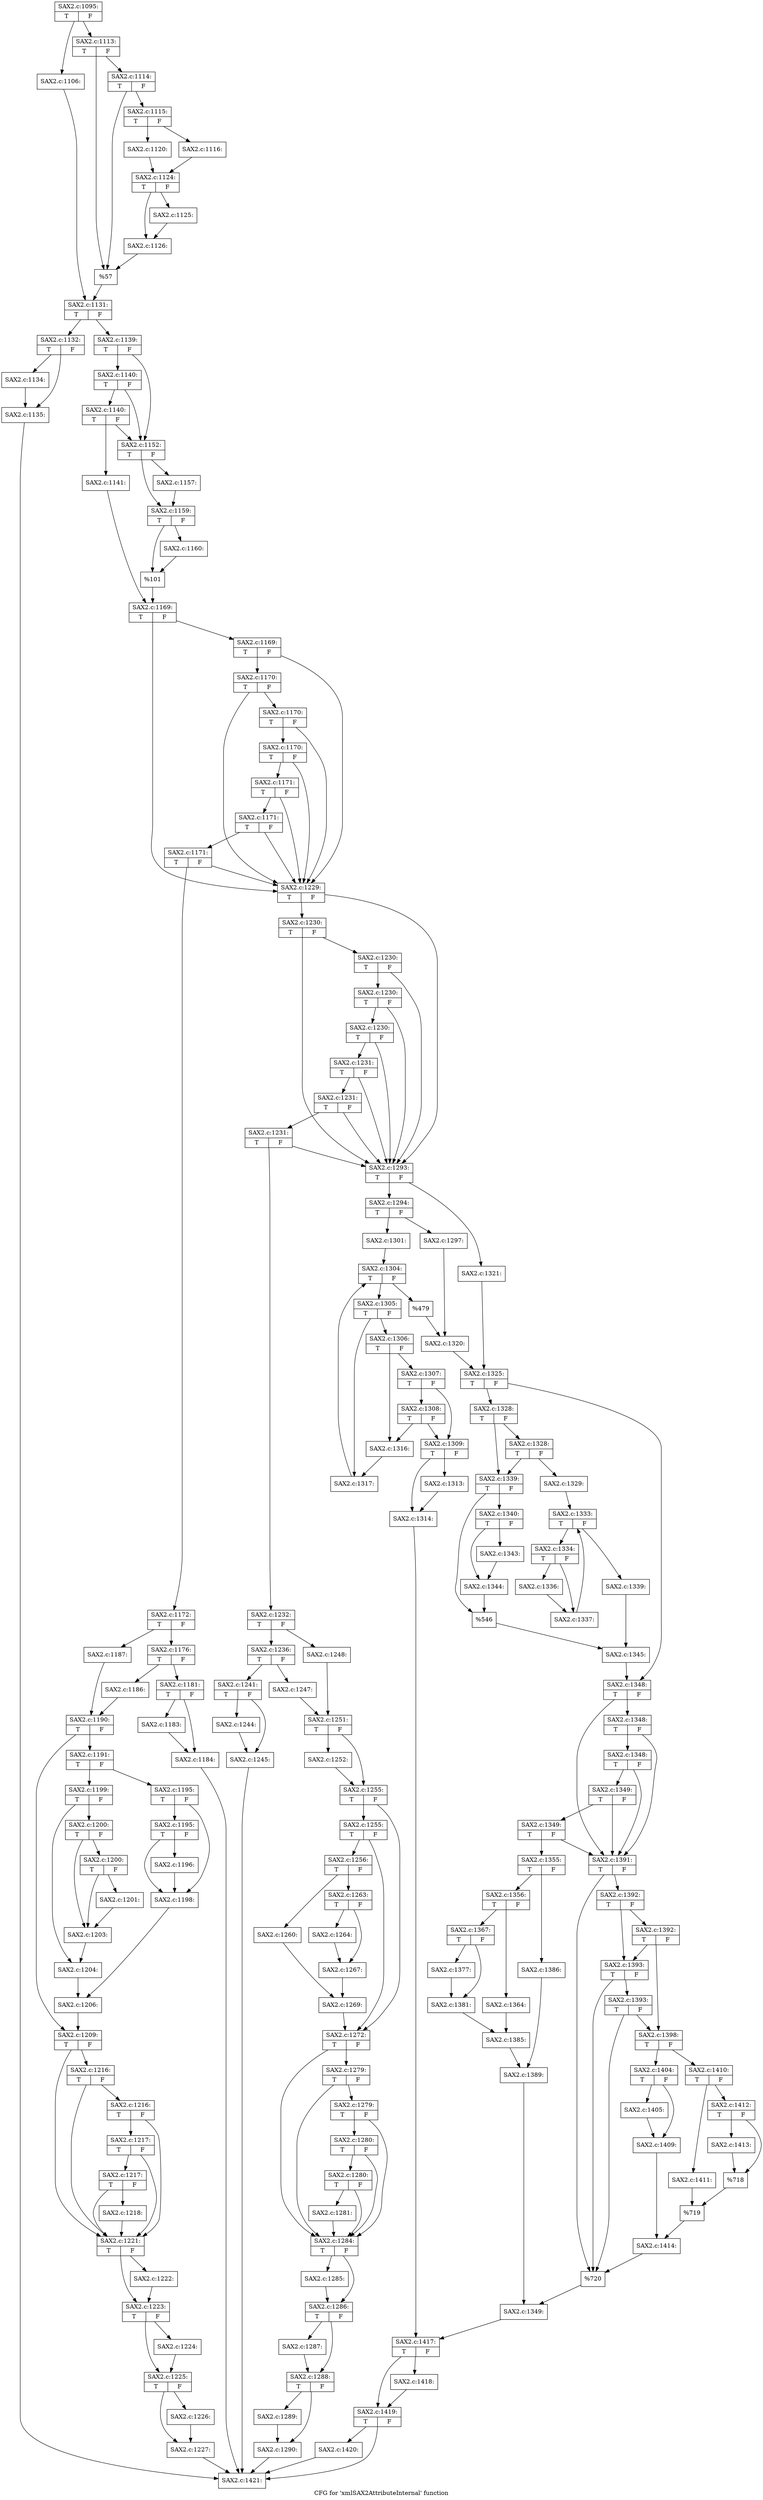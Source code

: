 digraph "CFG for 'xmlSAX2AttributeInternal' function" {
	label="CFG for 'xmlSAX2AttributeInternal' function";

	Node0x42d9e60 [shape=record,label="{SAX2.c:1095:|{<s0>T|<s1>F}}"];
	Node0x42d9e60 -> Node0x42f0bc0;
	Node0x42d9e60 -> Node0x42f0c60;
	Node0x42f0bc0 [shape=record,label="{SAX2.c:1106:}"];
	Node0x42f0bc0 -> Node0x42f0c10;
	Node0x42f0c60 [shape=record,label="{SAX2.c:1113:|{<s0>T|<s1>F}}"];
	Node0x42f0c60 -> Node0x42f1a00;
	Node0x42f0c60 -> Node0x42f19b0;
	Node0x42f1a00 [shape=record,label="{SAX2.c:1114:|{<s0>T|<s1>F}}"];
	Node0x42f1a00 -> Node0x42f1960;
	Node0x42f1a00 -> Node0x42f19b0;
	Node0x42f1960 [shape=record,label="{SAX2.c:1115:|{<s0>T|<s1>F}}"];
	Node0x42f1960 -> Node0x42f2170;
	Node0x42f1960 -> Node0x42f2210;
	Node0x42f2170 [shape=record,label="{SAX2.c:1116:}"];
	Node0x42f2170 -> Node0x42f21c0;
	Node0x42f2210 [shape=record,label="{SAX2.c:1120:}"];
	Node0x42f2210 -> Node0x42f21c0;
	Node0x42f21c0 [shape=record,label="{SAX2.c:1124:|{<s0>T|<s1>F}}"];
	Node0x42f21c0 -> Node0x42f3620;
	Node0x42f21c0 -> Node0x42f3670;
	Node0x42f3620 [shape=record,label="{SAX2.c:1125:}"];
	Node0x42f3620 -> Node0x42f3670;
	Node0x42f3670 [shape=record,label="{SAX2.c:1126:}"];
	Node0x42f3670 -> Node0x42f19b0;
	Node0x42f19b0 [shape=record,label="{%57}"];
	Node0x42f19b0 -> Node0x42f0c10;
	Node0x42f0c10 [shape=record,label="{SAX2.c:1131:|{<s0>T|<s1>F}}"];
	Node0x42f0c10 -> Node0x42f4260;
	Node0x42f0c10 -> Node0x42f42b0;
	Node0x42f4260 [shape=record,label="{SAX2.c:1132:|{<s0>T|<s1>F}}"];
	Node0x42f4260 -> Node0x42f4720;
	Node0x42f4260 -> Node0x42f4770;
	Node0x42f4720 [shape=record,label="{SAX2.c:1134:}"];
	Node0x42f4720 -> Node0x42f4770;
	Node0x42f4770 [shape=record,label="{SAX2.c:1135:}"];
	Node0x42f4770 -> Node0x4338d70;
	Node0x42f42b0 [shape=record,label="{SAX2.c:1139:|{<s0>T|<s1>F}}"];
	Node0x42f42b0 -> Node0x42f4ef0;
	Node0x42f42b0 -> Node0x42f4e20;
	Node0x42f4ef0 [shape=record,label="{SAX2.c:1140:|{<s0>T|<s1>F}}"];
	Node0x42f4ef0 -> Node0x42f4e70;
	Node0x42f4ef0 -> Node0x42f4e20;
	Node0x42f4e70 [shape=record,label="{SAX2.c:1140:|{<s0>T|<s1>F}}"];
	Node0x42f4e70 -> Node0x42f4d80;
	Node0x42f4e70 -> Node0x42f4e20;
	Node0x42f4d80 [shape=record,label="{SAX2.c:1141:}"];
	Node0x42f4d80 -> Node0x42f4dd0;
	Node0x42f4e20 [shape=record,label="{SAX2.c:1152:|{<s0>T|<s1>F}}"];
	Node0x42f4e20 -> Node0x41c76c0;
	Node0x42f4e20 -> Node0x41c79f0;
	Node0x41c76c0 [shape=record,label="{SAX2.c:1157:}"];
	Node0x41c76c0 -> Node0x41c79f0;
	Node0x41c79f0 [shape=record,label="{SAX2.c:1159:|{<s0>T|<s1>F}}"];
	Node0x41c79f0 -> Node0x42f8170;
	Node0x41c79f0 -> Node0x42f81c0;
	Node0x42f8170 [shape=record,label="{SAX2.c:1160:}"];
	Node0x42f8170 -> Node0x42f81c0;
	Node0x42f81c0 [shape=record,label="{%101}"];
	Node0x42f81c0 -> Node0x42f4dd0;
	Node0x42f4dd0 [shape=record,label="{SAX2.c:1169:|{<s0>T|<s1>F}}"];
	Node0x42f4dd0 -> Node0x42f87e0;
	Node0x42f4dd0 -> Node0x42f8b30;
	Node0x42f8b30 [shape=record,label="{SAX2.c:1169:|{<s0>T|<s1>F}}"];
	Node0x42f8b30 -> Node0x42f8ab0;
	Node0x42f8b30 -> Node0x42f87e0;
	Node0x42f8ab0 [shape=record,label="{SAX2.c:1170:|{<s0>T|<s1>F}}"];
	Node0x42f8ab0 -> Node0x42f8a30;
	Node0x42f8ab0 -> Node0x42f87e0;
	Node0x42f8a30 [shape=record,label="{SAX2.c:1170:|{<s0>T|<s1>F}}"];
	Node0x42f8a30 -> Node0x42f89b0;
	Node0x42f8a30 -> Node0x42f87e0;
	Node0x42f89b0 [shape=record,label="{SAX2.c:1170:|{<s0>T|<s1>F}}"];
	Node0x42f89b0 -> Node0x42f8930;
	Node0x42f89b0 -> Node0x42f87e0;
	Node0x42f8930 [shape=record,label="{SAX2.c:1171:|{<s0>T|<s1>F}}"];
	Node0x42f8930 -> Node0x42f88b0;
	Node0x42f8930 -> Node0x42f87e0;
	Node0x42f88b0 [shape=record,label="{SAX2.c:1171:|{<s0>T|<s1>F}}"];
	Node0x42f88b0 -> Node0x42f8830;
	Node0x42f88b0 -> Node0x42f87e0;
	Node0x42f8830 [shape=record,label="{SAX2.c:1171:|{<s0>T|<s1>F}}"];
	Node0x42f8830 -> Node0x42f8790;
	Node0x42f8830 -> Node0x42f87e0;
	Node0x42f8790 [shape=record,label="{SAX2.c:1172:|{<s0>T|<s1>F}}"];
	Node0x42f8790 -> Node0x4241ff0;
	Node0x42f8790 -> Node0x4241f50;
	Node0x4241f50 [shape=record,label="{SAX2.c:1176:|{<s0>T|<s1>F}}"];
	Node0x4241f50 -> Node0x4242e80;
	Node0x4241f50 -> Node0x4243230;
	Node0x4242e80 [shape=record,label="{SAX2.c:1181:|{<s0>T|<s1>F}}"];
	Node0x4242e80 -> Node0x42439f0;
	Node0x4242e80 -> Node0x4243a40;
	Node0x42439f0 [shape=record,label="{SAX2.c:1183:}"];
	Node0x42439f0 -> Node0x4243a40;
	Node0x4243a40 [shape=record,label="{SAX2.c:1184:}"];
	Node0x4243a40 -> Node0x4338d70;
	Node0x4243230 [shape=record,label="{SAX2.c:1186:}"];
	Node0x4243230 -> Node0x4241fa0;
	Node0x4241ff0 [shape=record,label="{SAX2.c:1187:}"];
	Node0x4241ff0 -> Node0x4241fa0;
	Node0x4241fa0 [shape=record,label="{SAX2.c:1190:|{<s0>T|<s1>F}}"];
	Node0x4241fa0 -> Node0x42443d0;
	Node0x4241fa0 -> Node0x4244420;
	Node0x42443d0 [shape=record,label="{SAX2.c:1191:|{<s0>T|<s1>F}}"];
	Node0x42443d0 -> Node0x41859c0;
	Node0x42443d0 -> Node0x4185d40;
	Node0x41859c0 [shape=record,label="{SAX2.c:1195:|{<s0>T|<s1>F}}"];
	Node0x41859c0 -> Node0x42472c0;
	Node0x41859c0 -> Node0x4247270;
	Node0x42472c0 [shape=record,label="{SAX2.c:1195:|{<s0>T|<s1>F}}"];
	Node0x42472c0 -> Node0x4247220;
	Node0x42472c0 -> Node0x4247270;
	Node0x4247220 [shape=record,label="{SAX2.c:1196:}"];
	Node0x4247220 -> Node0x4247270;
	Node0x4247270 [shape=record,label="{SAX2.c:1198:}"];
	Node0x4247270 -> Node0x4185cf0;
	Node0x4185d40 [shape=record,label="{SAX2.c:1199:|{<s0>T|<s1>F}}"];
	Node0x4185d40 -> Node0x42482e0;
	Node0x4185d40 -> Node0x4248330;
	Node0x42482e0 [shape=record,label="{SAX2.c:1200:|{<s0>T|<s1>F}}"];
	Node0x42482e0 -> Node0x4248840;
	Node0x42482e0 -> Node0x42487f0;
	Node0x4248840 [shape=record,label="{SAX2.c:1200:|{<s0>T|<s1>F}}"];
	Node0x4248840 -> Node0x42487a0;
	Node0x4248840 -> Node0x42487f0;
	Node0x42487a0 [shape=record,label="{SAX2.c:1201:}"];
	Node0x42487a0 -> Node0x42487f0;
	Node0x42487f0 [shape=record,label="{SAX2.c:1203:}"];
	Node0x42487f0 -> Node0x4248330;
	Node0x4248330 [shape=record,label="{SAX2.c:1204:}"];
	Node0x4248330 -> Node0x4185cf0;
	Node0x4185cf0 [shape=record,label="{SAX2.c:1206:}"];
	Node0x4185cf0 -> Node0x4244420;
	Node0x4244420 [shape=record,label="{SAX2.c:1209:|{<s0>T|<s1>F}}"];
	Node0x4244420 -> Node0x424a6e0;
	Node0x4244420 -> Node0x424a1b0;
	Node0x424a6e0 [shape=record,label="{SAX2.c:1216:|{<s0>T|<s1>F}}"];
	Node0x424a6e0 -> Node0x424a660;
	Node0x424a6e0 -> Node0x424a1b0;
	Node0x424a660 [shape=record,label="{SAX2.c:1216:|{<s0>T|<s1>F}}"];
	Node0x424a660 -> Node0x424a610;
	Node0x424a660 -> Node0x424a1b0;
	Node0x424a610 [shape=record,label="{SAX2.c:1217:|{<s0>T|<s1>F}}"];
	Node0x424a610 -> Node0x424a5c0;
	Node0x424a610 -> Node0x424a1b0;
	Node0x424a5c0 [shape=record,label="{SAX2.c:1217:|{<s0>T|<s1>F}}"];
	Node0x424a5c0 -> Node0x4249e80;
	Node0x424a5c0 -> Node0x424a1b0;
	Node0x4249e80 [shape=record,label="{SAX2.c:1218:}"];
	Node0x4249e80 -> Node0x424a1b0;
	Node0x424a1b0 [shape=record,label="{SAX2.c:1221:|{<s0>T|<s1>F}}"];
	Node0x424a1b0 -> Node0x41858d0;
	Node0x424a1b0 -> Node0x4185920;
	Node0x41858d0 [shape=record,label="{SAX2.c:1222:}"];
	Node0x41858d0 -> Node0x4185920;
	Node0x4185920 [shape=record,label="{SAX2.c:1223:|{<s0>T|<s1>F}}"];
	Node0x4185920 -> Node0x41a3040;
	Node0x4185920 -> Node0x41a3090;
	Node0x41a3040 [shape=record,label="{SAX2.c:1224:}"];
	Node0x41a3040 -> Node0x41a3090;
	Node0x41a3090 [shape=record,label="{SAX2.c:1225:|{<s0>T|<s1>F}}"];
	Node0x41a3090 -> Node0x41a3580;
	Node0x41a3090 -> Node0x41a35d0;
	Node0x41a3580 [shape=record,label="{SAX2.c:1226:}"];
	Node0x41a3580 -> Node0x41a35d0;
	Node0x41a35d0 [shape=record,label="{SAX2.c:1227:}"];
	Node0x41a35d0 -> Node0x4338d70;
	Node0x42f87e0 [shape=record,label="{SAX2.c:1229:|{<s0>T|<s1>F}}"];
	Node0x42f87e0 -> Node0x41a3cc0;
	Node0x42f87e0 -> Node0x424e330;
	Node0x424e330 [shape=record,label="{SAX2.c:1230:|{<s0>T|<s1>F}}"];
	Node0x424e330 -> Node0x424e2b0;
	Node0x424e330 -> Node0x41a3cc0;
	Node0x424e2b0 [shape=record,label="{SAX2.c:1230:|{<s0>T|<s1>F}}"];
	Node0x424e2b0 -> Node0x424e230;
	Node0x424e2b0 -> Node0x41a3cc0;
	Node0x424e230 [shape=record,label="{SAX2.c:1230:|{<s0>T|<s1>F}}"];
	Node0x424e230 -> Node0x424e1b0;
	Node0x424e230 -> Node0x41a3cc0;
	Node0x424e1b0 [shape=record,label="{SAX2.c:1230:|{<s0>T|<s1>F}}"];
	Node0x424e1b0 -> Node0x41a3e10;
	Node0x424e1b0 -> Node0x41a3cc0;
	Node0x41a3e10 [shape=record,label="{SAX2.c:1231:|{<s0>T|<s1>F}}"];
	Node0x41a3e10 -> Node0x41a3d90;
	Node0x41a3e10 -> Node0x41a3cc0;
	Node0x41a3d90 [shape=record,label="{SAX2.c:1231:|{<s0>T|<s1>F}}"];
	Node0x41a3d90 -> Node0x41a3d10;
	Node0x41a3d90 -> Node0x41a3cc0;
	Node0x41a3d10 [shape=record,label="{SAX2.c:1231:|{<s0>T|<s1>F}}"];
	Node0x41a3d10 -> Node0x41a3c70;
	Node0x41a3d10 -> Node0x41a3cc0;
	Node0x41a3c70 [shape=record,label="{SAX2.c:1232:|{<s0>T|<s1>F}}"];
	Node0x41a3c70 -> Node0x42504b0;
	Node0x41a3c70 -> Node0x4250410;
	Node0x4250410 [shape=record,label="{SAX2.c:1236:|{<s0>T|<s1>F}}"];
	Node0x4250410 -> Node0x4251250;
	Node0x4250410 -> Node0x42512a0;
	Node0x4251250 [shape=record,label="{SAX2.c:1241:|{<s0>T|<s1>F}}"];
	Node0x4251250 -> Node0x431a3a0;
	Node0x4251250 -> Node0x431a3f0;
	Node0x431a3a0 [shape=record,label="{SAX2.c:1244:}"];
	Node0x431a3a0 -> Node0x431a3f0;
	Node0x431a3f0 [shape=record,label="{SAX2.c:1245:}"];
	Node0x431a3f0 -> Node0x4338d70;
	Node0x42512a0 [shape=record,label="{SAX2.c:1247:}"];
	Node0x42512a0 -> Node0x4250460;
	Node0x42504b0 [shape=record,label="{SAX2.c:1248:}"];
	Node0x42504b0 -> Node0x4250460;
	Node0x4250460 [shape=record,label="{SAX2.c:1251:|{<s0>T|<s1>F}}"];
	Node0x4250460 -> Node0x431ae00;
	Node0x4250460 -> Node0x431ae50;
	Node0x431ae00 [shape=record,label="{SAX2.c:1252:}"];
	Node0x431ae00 -> Node0x431ae50;
	Node0x431ae50 [shape=record,label="{SAX2.c:1255:|{<s0>T|<s1>F}}"];
	Node0x431ae50 -> Node0x431b950;
	Node0x431ae50 -> Node0x431b900;
	Node0x431b950 [shape=record,label="{SAX2.c:1255:|{<s0>T|<s1>F}}"];
	Node0x431b950 -> Node0x431b8b0;
	Node0x431b950 -> Node0x431b900;
	Node0x431b8b0 [shape=record,label="{SAX2.c:1256:|{<s0>T|<s1>F}}"];
	Node0x431b8b0 -> Node0x431c6c0;
	Node0x431b8b0 -> Node0x431c760;
	Node0x431c6c0 [shape=record,label="{SAX2.c:1260:}"];
	Node0x431c6c0 -> Node0x431c710;
	Node0x431c760 [shape=record,label="{SAX2.c:1263:|{<s0>T|<s1>F}}"];
	Node0x431c760 -> Node0x431d0e0;
	Node0x431c760 -> Node0x431d130;
	Node0x431d0e0 [shape=record,label="{SAX2.c:1264:}"];
	Node0x431d0e0 -> Node0x431d130;
	Node0x431d130 [shape=record,label="{SAX2.c:1267:}"];
	Node0x431d130 -> Node0x431c710;
	Node0x431c710 [shape=record,label="{SAX2.c:1269:}"];
	Node0x431c710 -> Node0x431b900;
	Node0x431b900 [shape=record,label="{SAX2.c:1272:|{<s0>T|<s1>F}}"];
	Node0x431b900 -> Node0x431e780;
	Node0x431b900 -> Node0x431e5b0;
	Node0x431e780 [shape=record,label="{SAX2.c:1279:|{<s0>T|<s1>F}}"];
	Node0x431e780 -> Node0x431e700;
	Node0x431e780 -> Node0x431e5b0;
	Node0x431e700 [shape=record,label="{SAX2.c:1279:|{<s0>T|<s1>F}}"];
	Node0x431e700 -> Node0x431e680;
	Node0x431e700 -> Node0x431e5b0;
	Node0x431e680 [shape=record,label="{SAX2.c:1280:|{<s0>T|<s1>F}}"];
	Node0x431e680 -> Node0x431e600;
	Node0x431e680 -> Node0x431e5b0;
	Node0x431e600 [shape=record,label="{SAX2.c:1280:|{<s0>T|<s1>F}}"];
	Node0x431e600 -> Node0x431e560;
	Node0x431e600 -> Node0x431e5b0;
	Node0x431e560 [shape=record,label="{SAX2.c:1281:}"];
	Node0x431e560 -> Node0x431e5b0;
	Node0x431e5b0 [shape=record,label="{SAX2.c:1284:|{<s0>T|<s1>F}}"];
	Node0x431e5b0 -> Node0x4320280;
	Node0x431e5b0 -> Node0x43202d0;
	Node0x4320280 [shape=record,label="{SAX2.c:1285:}"];
	Node0x4320280 -> Node0x43202d0;
	Node0x43202d0 [shape=record,label="{SAX2.c:1286:|{<s0>T|<s1>F}}"];
	Node0x43202d0 -> Node0x4320800;
	Node0x43202d0 -> Node0x4320850;
	Node0x4320800 [shape=record,label="{SAX2.c:1287:}"];
	Node0x4320800 -> Node0x4320850;
	Node0x4320850 [shape=record,label="{SAX2.c:1288:|{<s0>T|<s1>F}}"];
	Node0x4320850 -> Node0x4320d80;
	Node0x4320850 -> Node0x4320dd0;
	Node0x4320d80 [shape=record,label="{SAX2.c:1289:}"];
	Node0x4320d80 -> Node0x4320dd0;
	Node0x4320dd0 [shape=record,label="{SAX2.c:1290:}"];
	Node0x4320dd0 -> Node0x4338d70;
	Node0x41a3cc0 [shape=record,label="{SAX2.c:1293:|{<s0>T|<s1>F}}"];
	Node0x41a3cc0 -> Node0x43214b0;
	Node0x41a3cc0 -> Node0x4321550;
	Node0x43214b0 [shape=record,label="{SAX2.c:1294:|{<s0>T|<s1>F}}"];
	Node0x43214b0 -> Node0x4321e90;
	Node0x43214b0 -> Node0x4321f30;
	Node0x4321e90 [shape=record,label="{SAX2.c:1297:}"];
	Node0x4321e90 -> Node0x4321ee0;
	Node0x4321f30 [shape=record,label="{SAX2.c:1301:}"];
	Node0x4321f30 -> Node0x4322eb0;
	Node0x4322eb0 [shape=record,label="{SAX2.c:1304:|{<s0>T|<s1>F}}"];
	Node0x4322eb0 -> Node0x43232a0;
	Node0x4322eb0 -> Node0x43230d0;
	Node0x43232a0 [shape=record,label="{SAX2.c:1305:|{<s0>T|<s1>F}}"];
	Node0x43232a0 -> Node0x4323460;
	Node0x43232a0 -> Node0x43234b0;
	Node0x4323460 [shape=record,label="{SAX2.c:1306:|{<s0>T|<s1>F}}"];
	Node0x4323460 -> Node0x4323960;
	Node0x4323460 -> Node0x4323910;
	Node0x4323960 [shape=record,label="{SAX2.c:1307:|{<s0>T|<s1>F}}"];
	Node0x4323960 -> Node0x43238c0;
	Node0x4323960 -> Node0x4323db0;
	Node0x4323db0 [shape=record,label="{SAX2.c:1308:|{<s0>T|<s1>F}}"];
	Node0x4323db0 -> Node0x43238c0;
	Node0x4323db0 -> Node0x4323910;
	Node0x43238c0 [shape=record,label="{SAX2.c:1309:|{<s0>T|<s1>F}}"];
	Node0x43238c0 -> Node0x43251c0;
	Node0x43238c0 -> Node0x4325210;
	Node0x43251c0 [shape=record,label="{SAX2.c:1313:}"];
	Node0x43251c0 -> Node0x4325210;
	Node0x4325210 [shape=record,label="{SAX2.c:1314:}"];
	Node0x4325210 -> Node0x43260a0;
	Node0x4323910 [shape=record,label="{SAX2.c:1316:}"];
	Node0x4323910 -> Node0x43234b0;
	Node0x43234b0 [shape=record,label="{SAX2.c:1317:}"];
	Node0x43234b0 -> Node0x4322eb0;
	Node0x43230d0 [shape=record,label="{%479}"];
	Node0x43230d0 -> Node0x4321ee0;
	Node0x4321ee0 [shape=record,label="{SAX2.c:1320:}"];
	Node0x4321ee0 -> Node0x4321500;
	Node0x4321550 [shape=record,label="{SAX2.c:1321:}"];
	Node0x4321550 -> Node0x4321500;
	Node0x4321500 [shape=record,label="{SAX2.c:1325:|{<s0>T|<s1>F}}"];
	Node0x4321500 -> Node0x43273c0;
	Node0x4321500 -> Node0x4327950;
	Node0x43273c0 [shape=record,label="{SAX2.c:1328:|{<s0>T|<s1>F}}"];
	Node0x43273c0 -> Node0x4327c60;
	Node0x43273c0 -> Node0x4327c10;
	Node0x4327c60 [shape=record,label="{SAX2.c:1328:|{<s0>T|<s1>F}}"];
	Node0x4327c60 -> Node0x4327c10;
	Node0x4327c60 -> Node0x4327b70;
	Node0x4327b70 [shape=record,label="{SAX2.c:1329:}"];
	Node0x4327b70 -> Node0x4328880;
	Node0x4328880 [shape=record,label="{SAX2.c:1333:|{<s0>T|<s1>F}}"];
	Node0x4328880 -> Node0x43292d0;
	Node0x4328880 -> Node0x43291c0;
	Node0x43292d0 [shape=record,label="{SAX2.c:1334:|{<s0>T|<s1>F}}"];
	Node0x43292d0 -> Node0x4329570;
	Node0x43292d0 -> Node0x43295c0;
	Node0x4329570 [shape=record,label="{SAX2.c:1336:}"];
	Node0x4329570 -> Node0x43295c0;
	Node0x43295c0 [shape=record,label="{SAX2.c:1337:}"];
	Node0x43295c0 -> Node0x4328880;
	Node0x43291c0 [shape=record,label="{SAX2.c:1339:}"];
	Node0x43291c0 -> Node0x4327bc0;
	Node0x4327c10 [shape=record,label="{SAX2.c:1339:|{<s0>T|<s1>F}}"];
	Node0x4327c10 -> Node0x432a0c0;
	Node0x4327c10 -> Node0x432a110;
	Node0x432a0c0 [shape=record,label="{SAX2.c:1340:|{<s0>T|<s1>F}}"];
	Node0x432a0c0 -> Node0x432a850;
	Node0x432a0c0 -> Node0x432b0d0;
	Node0x432a850 [shape=record,label="{SAX2.c:1343:}"];
	Node0x432a850 -> Node0x432b0d0;
	Node0x432b0d0 [shape=record,label="{SAX2.c:1344:}"];
	Node0x432b0d0 -> Node0x432a110;
	Node0x432a110 [shape=record,label="{%546}"];
	Node0x432a110 -> Node0x4327bc0;
	Node0x4327bc0 [shape=record,label="{SAX2.c:1345:}"];
	Node0x4327bc0 -> Node0x4327950;
	Node0x4327950 [shape=record,label="{SAX2.c:1348:|{<s0>T|<s1>F}}"];
	Node0x4327950 -> Node0x432bb90;
	Node0x4327950 -> Node0x432bd60;
	Node0x432bd60 [shape=record,label="{SAX2.c:1348:|{<s0>T|<s1>F}}"];
	Node0x432bd60 -> Node0x432bce0;
	Node0x432bd60 -> Node0x432bb90;
	Node0x432bce0 [shape=record,label="{SAX2.c:1348:|{<s0>T|<s1>F}}"];
	Node0x432bce0 -> Node0x432bc60;
	Node0x432bce0 -> Node0x432bb90;
	Node0x432bc60 [shape=record,label="{SAX2.c:1349:|{<s0>T|<s1>F}}"];
	Node0x432bc60 -> Node0x432bbe0;
	Node0x432bc60 -> Node0x432bb90;
	Node0x432bbe0 [shape=record,label="{SAX2.c:1349:|{<s0>T|<s1>F}}"];
	Node0x432bbe0 -> Node0x432baf0;
	Node0x432bbe0 -> Node0x432bb90;
	Node0x432baf0 [shape=record,label="{SAX2.c:1355:|{<s0>T|<s1>F}}"];
	Node0x432baf0 -> Node0x432ce50;
	Node0x432baf0 -> Node0x432cdb0;
	Node0x432cdb0 [shape=record,label="{SAX2.c:1356:|{<s0>T|<s1>F}}"];
	Node0x432cdb0 -> Node0x432dea0;
	Node0x432cdb0 -> Node0x432df40;
	Node0x432dea0 [shape=record,label="{SAX2.c:1364:}"];
	Node0x432dea0 -> Node0x432def0;
	Node0x432df40 [shape=record,label="{SAX2.c:1367:|{<s0>T|<s1>F}}"];
	Node0x432df40 -> Node0x4188d00;
	Node0x432df40 -> Node0x4326cd0;
	Node0x4188d00 [shape=record,label="{SAX2.c:1377:}"];
	Node0x4188d00 -> Node0x4326cd0;
	Node0x4326cd0 [shape=record,label="{SAX2.c:1381:}"];
	Node0x4326cd0 -> Node0x432def0;
	Node0x432def0 [shape=record,label="{SAX2.c:1385:}"];
	Node0x432def0 -> Node0x432ce00;
	Node0x432ce50 [shape=record,label="{SAX2.c:1386:}"];
	Node0x432ce50 -> Node0x432ce00;
	Node0x432ce00 [shape=record,label="{SAX2.c:1389:}"];
	Node0x432ce00 -> Node0x432bb40;
	Node0x432bb90 [shape=record,label="{SAX2.c:1391:|{<s0>T|<s1>F}}"];
	Node0x432bb90 -> Node0x43321c0;
	Node0x432bb90 -> Node0x432fe30;
	Node0x43321c0 [shape=record,label="{SAX2.c:1392:|{<s0>T|<s1>F}}"];
	Node0x43321c0 -> Node0x4332760;
	Node0x43321c0 -> Node0x43326e0;
	Node0x4332760 [shape=record,label="{SAX2.c:1392:|{<s0>T|<s1>F}}"];
	Node0x4332760 -> Node0x4188df0;
	Node0x4332760 -> Node0x43326e0;
	Node0x43326e0 [shape=record,label="{SAX2.c:1393:|{<s0>T|<s1>F}}"];
	Node0x43326e0 -> Node0x4332e40;
	Node0x43326e0 -> Node0x432fe30;
	Node0x4332e40 [shape=record,label="{SAX2.c:1393:|{<s0>T|<s1>F}}"];
	Node0x4332e40 -> Node0x4188df0;
	Node0x4332e40 -> Node0x432fe30;
	Node0x4188df0 [shape=record,label="{SAX2.c:1398:|{<s0>T|<s1>F}}"];
	Node0x4188df0 -> Node0x43335b0;
	Node0x4188df0 -> Node0x4333650;
	Node0x43335b0 [shape=record,label="{SAX2.c:1404:|{<s0>T|<s1>F}}"];
	Node0x43335b0 -> Node0x43339a0;
	Node0x43335b0 -> Node0x43339f0;
	Node0x43339a0 [shape=record,label="{SAX2.c:1405:}"];
	Node0x43339a0 -> Node0x43339f0;
	Node0x43339f0 [shape=record,label="{SAX2.c:1409:}"];
	Node0x43339f0 -> Node0x4333600;
	Node0x4333650 [shape=record,label="{SAX2.c:1410:|{<s0>T|<s1>F}}"];
	Node0x4333650 -> Node0x41cccd0;
	Node0x4333650 -> Node0x4335dc0;
	Node0x41cccd0 [shape=record,label="{SAX2.c:1411:}"];
	Node0x41cccd0 -> Node0x43341f0;
	Node0x4335dc0 [shape=record,label="{SAX2.c:1412:|{<s0>T|<s1>F}}"];
	Node0x4335dc0 -> Node0x4336450;
	Node0x4335dc0 -> Node0x43366c0;
	Node0x4336450 [shape=record,label="{SAX2.c:1413:}"];
	Node0x4336450 -> Node0x43366c0;
	Node0x43366c0 [shape=record,label="{%718}"];
	Node0x43366c0 -> Node0x43341f0;
	Node0x43341f0 [shape=record,label="{%719}"];
	Node0x43341f0 -> Node0x4333600;
	Node0x4333600 [shape=record,label="{SAX2.c:1414:}"];
	Node0x4333600 -> Node0x432fe30;
	Node0x432fe30 [shape=record,label="{%720}"];
	Node0x432fe30 -> Node0x432bb40;
	Node0x432bb40 [shape=record,label="{SAX2.c:1349:}"];
	Node0x432bb40 -> Node0x43260a0;
	Node0x43260a0 [shape=record,label="{SAX2.c:1417:|{<s0>T|<s1>F}}"];
	Node0x43260a0 -> Node0x4337a70;
	Node0x43260a0 -> Node0x43381b0;
	Node0x4337a70 [shape=record,label="{SAX2.c:1418:}"];
	Node0x4337a70 -> Node0x43381b0;
	Node0x43381b0 [shape=record,label="{SAX2.c:1419:|{<s0>T|<s1>F}}"];
	Node0x43381b0 -> Node0x4338d20;
	Node0x43381b0 -> Node0x4338d70;
	Node0x4338d20 [shape=record,label="{SAX2.c:1420:}"];
	Node0x4338d20 -> Node0x4338d70;
	Node0x4338d70 [shape=record,label="{SAX2.c:1421:}"];
}

